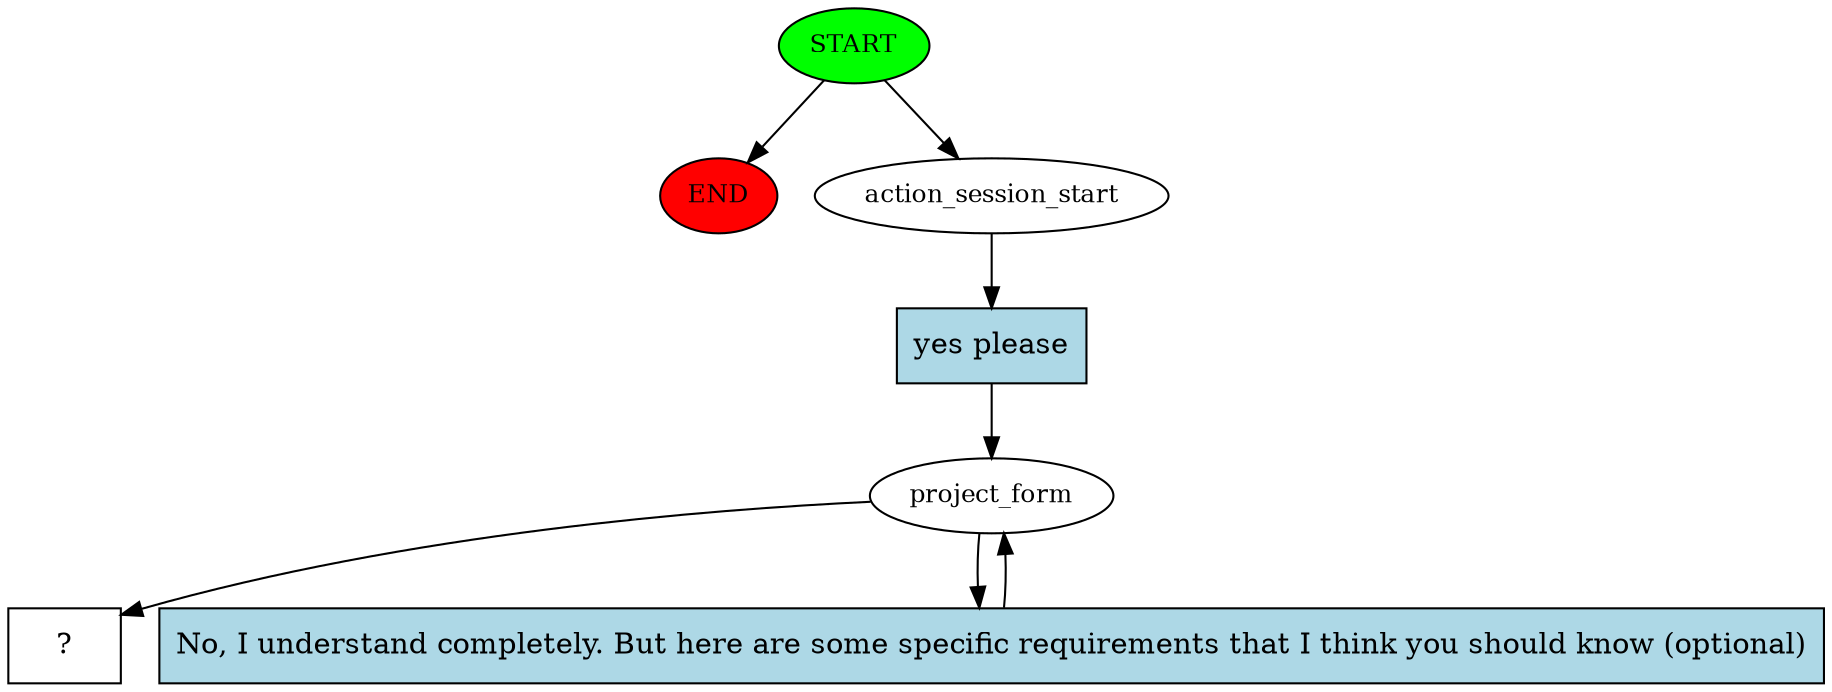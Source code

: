 digraph  {
0 [class="start active", fillcolor=green, fontsize=12, label=START, style=filled];
"-1" [class=end, fillcolor=red, fontsize=12, label=END, style=filled];
1 [class=active, fontsize=12, label=action_session_start];
2 [class=active, fontsize=12, label=project_form];
14 [class="intent dashed active", label="  ?  ", shape=rect];
15 [class="intent active", fillcolor=lightblue, label="yes please", shape=rect, style=filled];
16 [class="intent active", fillcolor=lightblue, label="No, I understand completely. But here are some specific requirements that I think you should know (optional)", shape=rect, style=filled];
0 -> "-1"  [class="", key=NONE, label=""];
0 -> 1  [class=active, key=NONE, label=""];
1 -> 15  [class=active, key=0];
2 -> 14  [class=active, key=NONE, label=""];
2 -> 16  [class=active, key=0];
15 -> 2  [class=active, key=0];
16 -> 2  [class=active, key=0];
}
